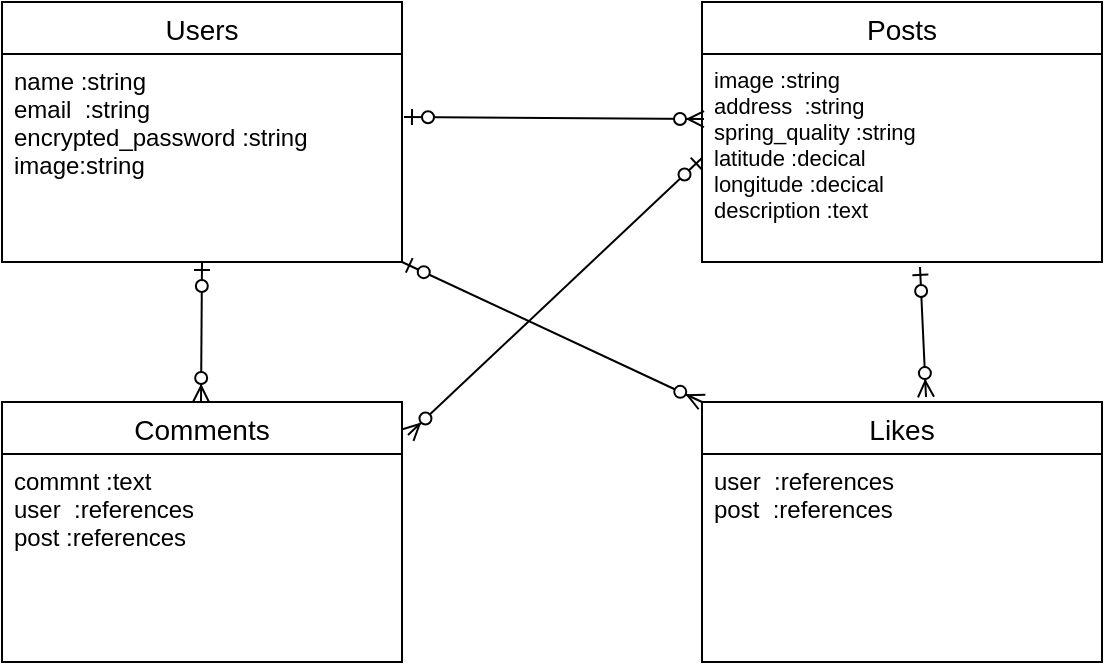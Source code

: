 <mxfile>
    <diagram id="qL-Q_bvLwyIC0hsJ9MZ8" name="ページ1">
        <mxGraphModel dx="756" dy="679" grid="1" gridSize="10" guides="1" tooltips="1" connect="1" arrows="1" fold="1" page="1" pageScale="1" pageWidth="827" pageHeight="1169" math="0" shadow="0">
            <root>
                <mxCell id="0"/>
                <mxCell id="1" parent="0"/>
                <mxCell id="2" value="Users" style="swimlane;fontStyle=0;childLayout=stackLayout;horizontal=1;startSize=26;horizontalStack=0;resizeParent=1;resizeParentMax=0;resizeLast=0;collapsible=1;marginBottom=0;align=center;fontSize=14;" parent="1" vertex="1">
                    <mxGeometry x="120" y="200" width="200" height="130" as="geometry"/>
                </mxCell>
                <mxCell id="3" value="name :string&#10;email  :string&#10;encrypted_password :string&#10;image:string" style="text;strokeColor=none;fillColor=none;spacingLeft=4;spacingRight=4;overflow=hidden;rotatable=0;points=[[0,0.5],[1,0.5]];portConstraint=eastwest;fontSize=12;" parent="2" vertex="1">
                    <mxGeometry y="26" width="200" height="104" as="geometry"/>
                </mxCell>
                <mxCell id="23" value="Posts" style="swimlane;fontStyle=0;childLayout=stackLayout;horizontal=1;startSize=26;horizontalStack=0;resizeParent=1;resizeParentMax=0;resizeLast=0;collapsible=1;marginBottom=0;align=center;fontSize=14;" parent="1" vertex="1">
                    <mxGeometry x="470" y="200" width="200" height="130" as="geometry"/>
                </mxCell>
                <mxCell id="24" value="image :string&#10;address  :string&#10;spring_quality :string&#10;latitude :decical&#10;longitude :decical&#10;description :text&#10;&#10;" style="text;strokeColor=none;fillColor=none;spacingLeft=4;spacingRight=4;overflow=hidden;rotatable=0;points=[[0,0.5],[1,0.5]];portConstraint=eastwest;fontSize=11;strokeWidth=2;" parent="23" vertex="1">
                    <mxGeometry y="26" width="200" height="104" as="geometry"/>
                </mxCell>
                <mxCell id="25" value="Comments" style="swimlane;fontStyle=0;childLayout=stackLayout;horizontal=1;startSize=26;horizontalStack=0;resizeParent=1;resizeParentMax=0;resizeLast=0;collapsible=1;marginBottom=0;align=center;fontSize=14;" parent="1" vertex="1">
                    <mxGeometry x="120" y="400" width="200" height="130" as="geometry"/>
                </mxCell>
                <mxCell id="26" value="commnt :text&#10;user  :references&#10;post :references&#10;" style="text;strokeColor=none;fillColor=none;spacingLeft=4;spacingRight=4;overflow=hidden;rotatable=0;points=[[0,0.5],[1,0.5]];portConstraint=eastwest;fontSize=12;" parent="25" vertex="1">
                    <mxGeometry y="26" width="200" height="104" as="geometry"/>
                </mxCell>
                <mxCell id="27" value="Likes" style="swimlane;fontStyle=0;childLayout=stackLayout;horizontal=1;startSize=26;horizontalStack=0;resizeParent=1;resizeParentMax=0;resizeLast=0;collapsible=1;marginBottom=0;align=center;fontSize=14;" parent="1" vertex="1">
                    <mxGeometry x="470" y="400" width="200" height="130" as="geometry"/>
                </mxCell>
                <mxCell id="28" value="user  :references&#10;post  :references" style="text;strokeColor=none;fillColor=none;spacingLeft=4;spacingRight=4;overflow=hidden;rotatable=0;points=[[0,0.5],[1,0.5]];portConstraint=eastwest;fontSize=12;" parent="27" vertex="1">
                    <mxGeometry y="26" width="200" height="104" as="geometry"/>
                </mxCell>
                <mxCell id="29" value="" style="fontSize=12;html=1;endArrow=ERzeroToMany;startArrow=ERzeroToOne;" parent="1" edge="1">
                    <mxGeometry width="100" height="100" relative="1" as="geometry">
                        <mxPoint x="220" y="330" as="sourcePoint"/>
                        <mxPoint x="219.5" y="400" as="targetPoint"/>
                    </mxGeometry>
                </mxCell>
                <mxCell id="30" value="" style="fontSize=12;html=1;endArrow=ERzeroToMany;startArrow=ERzeroToOne;entryX=1.015;entryY=0.127;entryDx=0;entryDy=0;entryPerimeter=0;exitX=0;exitY=0.5;exitDx=0;exitDy=0;" parent="1" source="24" target="25" edge="1">
                    <mxGeometry width="100" height="100" relative="1" as="geometry">
                        <mxPoint x="460" y="290" as="sourcePoint"/>
                        <mxPoint x="229.5" y="410" as="targetPoint"/>
                    </mxGeometry>
                </mxCell>
                <mxCell id="31" value="" style="fontSize=12;html=1;endArrow=ERzeroToMany;startArrow=ERzeroToOne;entryX=0.005;entryY=0.313;entryDx=0;entryDy=0;entryPerimeter=0;exitX=1.005;exitY=0.303;exitDx=0;exitDy=0;exitPerimeter=0;" parent="1" source="3" target="24" edge="1">
                    <mxGeometry width="100" height="100" relative="1" as="geometry">
                        <mxPoint x="330" y="259" as="sourcePoint"/>
                        <mxPoint x="400" y="300" as="targetPoint"/>
                    </mxGeometry>
                </mxCell>
                <mxCell id="32" value="" style="fontSize=12;html=1;endArrow=ERzeroToMany;startArrow=ERzeroToOne;entryX=0;entryY=0;entryDx=0;entryDy=0;exitX=1.005;exitY=0.303;exitDx=0;exitDy=0;exitPerimeter=0;" parent="1" target="27" edge="1">
                    <mxGeometry width="100" height="100" relative="1" as="geometry">
                        <mxPoint x="320" y="330.002" as="sourcePoint"/>
                        <mxPoint x="470" y="331.042" as="targetPoint"/>
                    </mxGeometry>
                </mxCell>
                <mxCell id="33" value="" style="fontSize=12;html=1;endArrow=ERzeroToMany;startArrow=ERzeroToOne;exitX=0.545;exitY=1.024;exitDx=0;exitDy=0;exitPerimeter=0;entryX=0.56;entryY=-0.019;entryDx=0;entryDy=0;entryPerimeter=0;" parent="1" source="24" target="27" edge="1">
                    <mxGeometry width="100" height="100" relative="1" as="geometry">
                        <mxPoint x="480" y="360.002" as="sourcePoint"/>
                        <mxPoint x="580" y="390" as="targetPoint"/>
                    </mxGeometry>
                </mxCell>
            </root>
        </mxGraphModel>
    </diagram>
</mxfile>